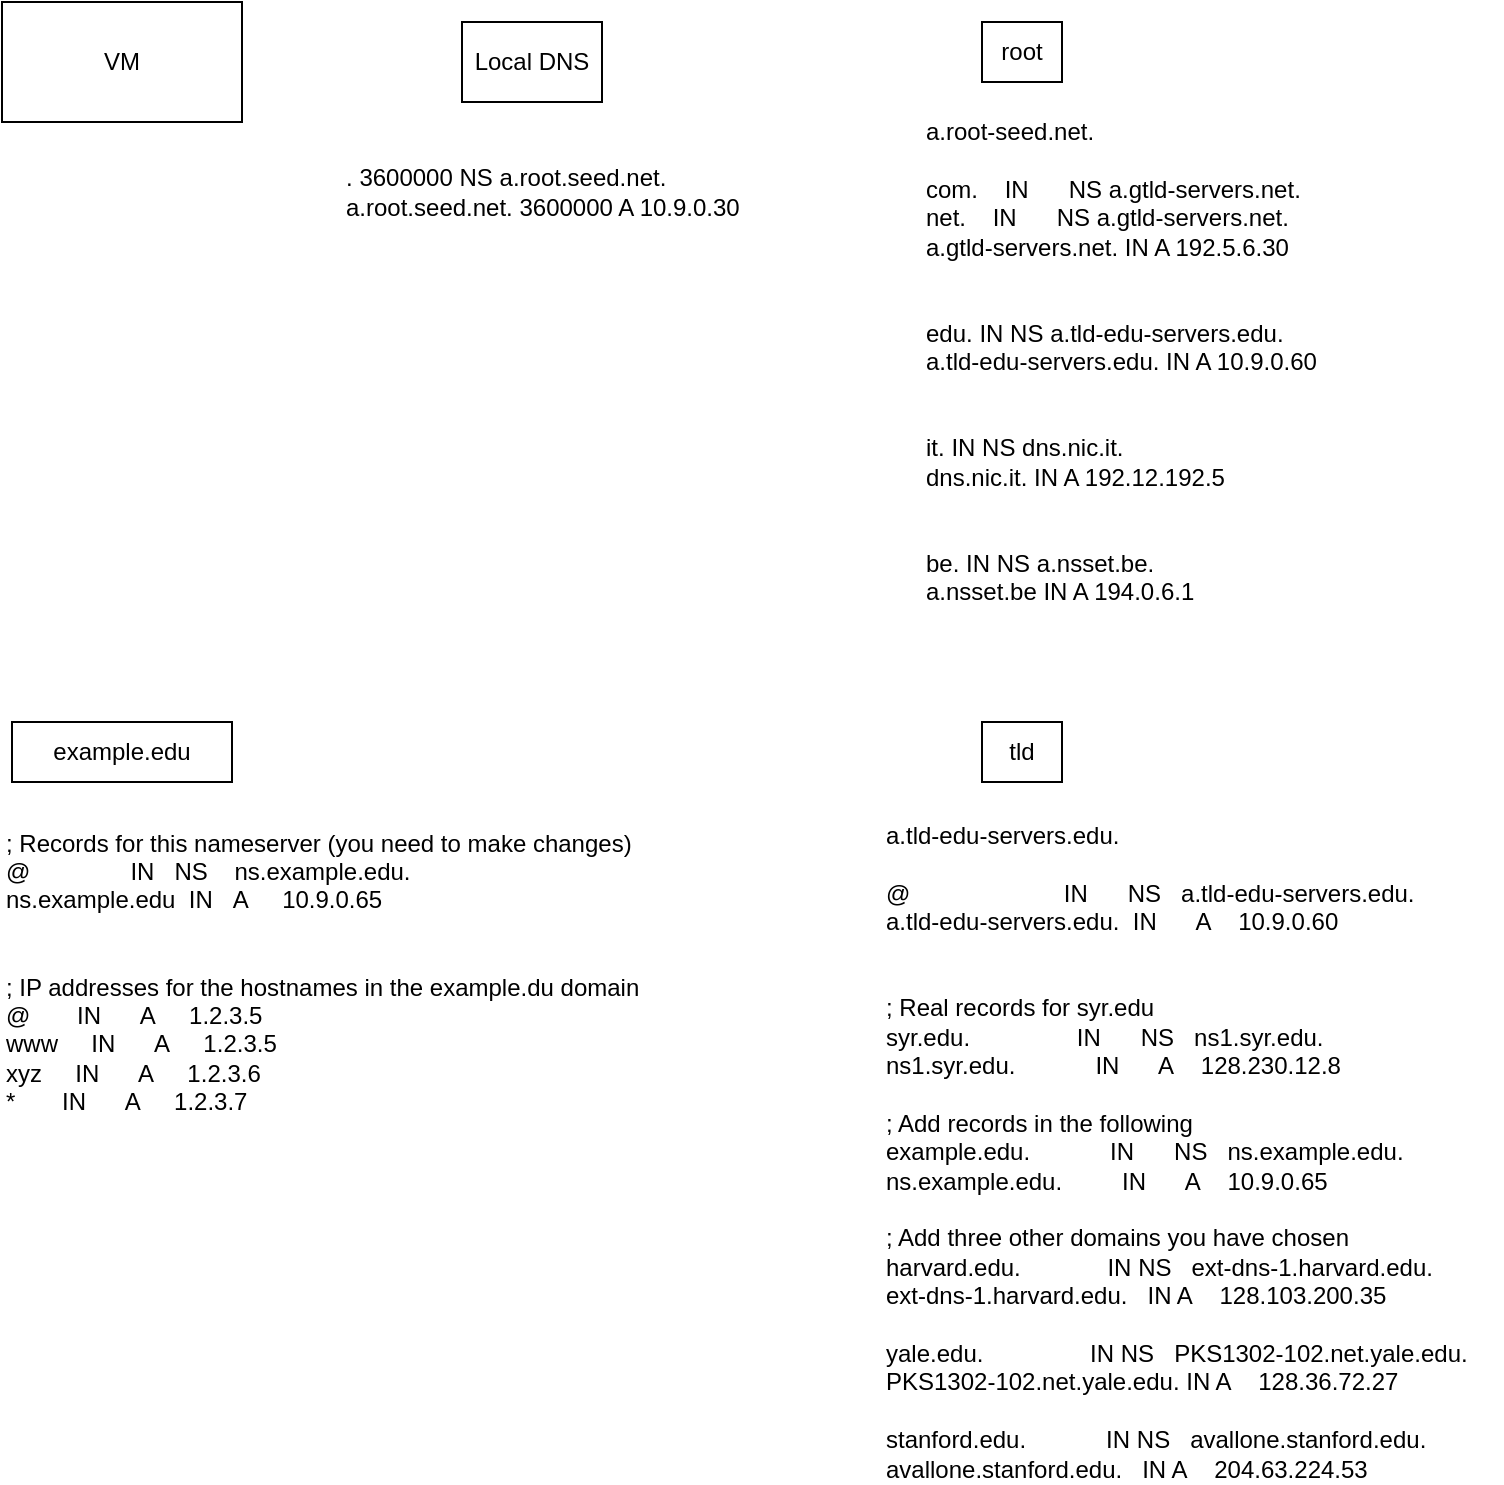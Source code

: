 <mxfile version="17.4.1" type="device"><diagram id="Gg4raAtHffhugnrz9O_g" name="Page-1"><mxGraphModel dx="868" dy="450" grid="1" gridSize="10" guides="1" tooltips="1" connect="1" arrows="1" fold="1" page="1" pageScale="1" pageWidth="827" pageHeight="1169" math="0" shadow="0"><root><mxCell id="0"/><mxCell id="1" parent="0"/><mxCell id="gt2Hqh_bueGlCRVeP0-I-1" value="root" style="rounded=0;whiteSpace=wrap;html=1;" vertex="1" parent="1"><mxGeometry x="550" y="50" width="40" height="30" as="geometry"/></mxCell><mxCell id="gt2Hqh_bueGlCRVeP0-I-2" value="tld" style="rounded=0;whiteSpace=wrap;html=1;" vertex="1" parent="1"><mxGeometry x="550" y="400" width="40" height="30" as="geometry"/></mxCell><mxCell id="gt2Hqh_bueGlCRVeP0-I-3" value="example.edu" style="rounded=0;whiteSpace=wrap;html=1;" vertex="1" parent="1"><mxGeometry x="65" y="400" width="110" height="30" as="geometry"/></mxCell><mxCell id="gt2Hqh_bueGlCRVeP0-I-5" value="Local DNS" style="rounded=0;whiteSpace=wrap;html=1;" vertex="1" parent="1"><mxGeometry x="290" y="50" width="70" height="40" as="geometry"/></mxCell><mxCell id="gt2Hqh_bueGlCRVeP0-I-6" value="VM" style="rounded=0;whiteSpace=wrap;html=1;" vertex="1" parent="1"><mxGeometry x="60" y="40" width="120" height="60" as="geometry"/></mxCell><mxCell id="gt2Hqh_bueGlCRVeP0-I-10" value="&lt;div&gt;.&lt;span&gt;&#9;&lt;/span&gt;3600000&lt;span&gt;&#9;&lt;/span&gt;NS&lt;span&gt;&#9;&lt;/span&gt;a.root.seed.net.&lt;/div&gt;&lt;div&gt;a.root.seed.net.&lt;span&gt;&#9;&lt;/span&gt;3600000&lt;span&gt;&#9;&lt;/span&gt;A&lt;span&gt;&#9;&lt;/span&gt;10.9.0.30&lt;/div&gt;" style="text;html=1;align=left;verticalAlign=middle;resizable=0;points=[];autosize=1;strokeColor=none;fillColor=none;" vertex="1" parent="1"><mxGeometry x="230" y="120" width="210" height="30" as="geometry"/></mxCell><mxCell id="gt2Hqh_bueGlCRVeP0-I-11" value="a.root-seed.net.&lt;br&gt;&lt;br&gt;&lt;div&gt;com.&amp;nbsp; &amp;nbsp; IN&amp;nbsp; &amp;nbsp; &amp;nbsp; NS&lt;span&gt;&#9;&lt;/span&gt;a.gtld-servers.net.&amp;nbsp; &amp;nbsp;&amp;nbsp;&lt;/div&gt;&lt;div&gt;net.&amp;nbsp; &amp;nbsp; IN&amp;nbsp; &amp;nbsp; &amp;nbsp; NS&lt;span&gt;&#9;&lt;/span&gt;a.gtld-servers.net.&lt;/div&gt;&lt;div&gt;&lt;span&gt;a.gtld-servers.net.&lt;/span&gt;&lt;span&gt;&#9;&lt;/span&gt;&lt;span&gt;IN&lt;/span&gt;&lt;span&gt;&#9;&lt;/span&gt;&lt;span&gt;A&lt;/span&gt;&lt;span&gt;&#9;&lt;/span&gt;&lt;span&gt;192.5.6.30&lt;/span&gt;&lt;br&gt;&lt;/div&gt;&lt;div&gt;&lt;br&gt;&lt;/div&gt;&lt;div&gt;&lt;br&gt;&lt;/div&gt;&lt;div&gt;edu.&lt;span&gt;&#9;&lt;/span&gt;IN&lt;span&gt;&#9;&lt;/span&gt;NS&lt;span&gt;&#9;&lt;/span&gt;a.tld-edu-servers.edu.&lt;br&gt;&lt;/div&gt;&lt;div&gt;a.tld-edu-servers.edu. IN&lt;span&gt;&#9;&lt;/span&gt;A&lt;span&gt;&#9;&lt;/span&gt;10.9.0.60&lt;br&gt;&lt;/div&gt;&lt;div&gt;&lt;br&gt;&lt;/div&gt;&lt;div&gt;&lt;br&gt;&lt;/div&gt;&lt;div&gt;&lt;div&gt;it.&lt;span&gt;&#9;&lt;/span&gt;IN&lt;span&gt;&#9;&lt;/span&gt;NS&lt;span&gt;&#9;&lt;/span&gt;dns.nic.it.&lt;/div&gt;&lt;div&gt;dns.nic.it. IN&lt;span&gt;&#9;&lt;/span&gt;A&lt;span&gt;&#9;&lt;/span&gt;192.12.192.5&lt;/div&gt;&lt;div&gt;&lt;br&gt;&lt;/div&gt;&lt;div&gt;&lt;br&gt;&lt;/div&gt;&lt;div&gt;be.&lt;span&gt;&#9;&lt;/span&gt;IN&lt;span&gt;&#9;&lt;/span&gt;NS&lt;span&gt;&#9;&lt;/span&gt;a.nsset.be.&lt;/div&gt;&lt;div&gt;a.nsset.be&lt;span&gt;&#9;&lt;/span&gt;IN&lt;span&gt;&#9;&lt;/span&gt;A&lt;span&gt;&#9;&lt;/span&gt;194.0.6.1&amp;nbsp;&lt;/div&gt;&lt;/div&gt;" style="text;html=1;align=left;verticalAlign=middle;resizable=0;points=[];autosize=1;strokeColor=none;fillColor=none;" vertex="1" parent="1"><mxGeometry x="520" y="100" width="220" height="240" as="geometry"/></mxCell><mxCell id="gt2Hqh_bueGlCRVeP0-I-12" value="a.tld-edu-servers.edu.&lt;br&gt;&lt;br&gt;&lt;div&gt;@&amp;nbsp; &amp;nbsp; &amp;nbsp; &amp;nbsp; &amp;nbsp; &amp;nbsp; &amp;nbsp; &amp;nbsp; &amp;nbsp; &amp;nbsp; &amp;nbsp; &amp;nbsp;IN&amp;nbsp; &amp;nbsp; &amp;nbsp; NS&amp;nbsp; &amp;nbsp;a.tld-edu-servers.edu.&lt;/div&gt;&lt;div&gt;a.tld-edu-servers.edu.&amp;nbsp; IN&amp;nbsp; &amp;nbsp; &amp;nbsp; A&amp;nbsp; &amp;nbsp; 10.9.0.60&lt;/div&gt;&lt;div&gt;&lt;br&gt;&lt;/div&gt;&lt;div&gt;&lt;br&gt;&lt;/div&gt;&lt;div&gt;; Real records for syr.edu&lt;/div&gt;&lt;div&gt;syr.edu.&amp;nbsp; &amp;nbsp; &amp;nbsp; &amp;nbsp; &amp;nbsp; &amp;nbsp; &amp;nbsp; &amp;nbsp; IN&amp;nbsp; &amp;nbsp; &amp;nbsp; NS&amp;nbsp; &amp;nbsp;ns1.syr.edu.&lt;/div&gt;&lt;div&gt;ns1.syr.edu.&amp;nbsp; &amp;nbsp; &amp;nbsp; &amp;nbsp; &amp;nbsp; &amp;nbsp; IN&amp;nbsp; &amp;nbsp; &amp;nbsp; A&amp;nbsp; &amp;nbsp; 128.230.12.8&lt;/div&gt;&lt;div&gt;&lt;br&gt;&lt;/div&gt;&lt;div&gt;; Add records in the following&lt;/div&gt;&lt;div&gt;example.edu.&amp;nbsp; &amp;nbsp; &amp;nbsp; &amp;nbsp; &amp;nbsp; &amp;nbsp; IN&amp;nbsp; &amp;nbsp; &amp;nbsp; NS&amp;nbsp; &amp;nbsp;ns.example.edu.&lt;/div&gt;&lt;div&gt;ns.example.edu.&amp;nbsp; &amp;nbsp; &amp;nbsp; &amp;nbsp; &amp;nbsp;IN&amp;nbsp; &amp;nbsp; &amp;nbsp; A&amp;nbsp; &amp;nbsp; 10.9.0.65&lt;/div&gt;&lt;div&gt;&lt;br&gt;&lt;/div&gt;&lt;div&gt;; Add three other domains you have chosen&lt;/div&gt;&lt;div&gt;harvard.edu.&amp;nbsp; &amp;nbsp; &amp;nbsp; &amp;nbsp; &amp;nbsp; &amp;nbsp; &amp;nbsp;IN&lt;span&gt;&#9;&lt;/span&gt;NS&amp;nbsp; &amp;nbsp;ext-dns-1.harvard.edu.&lt;/div&gt;&lt;div&gt;ext-dns-1.harvard.edu.&amp;nbsp; &amp;nbsp;IN&lt;span&gt;&#9;&lt;/span&gt;A&amp;nbsp; &amp;nbsp; 128.103.200.35&lt;/div&gt;&lt;div&gt;&lt;br&gt;&lt;/div&gt;&lt;div&gt;yale.edu.&amp;nbsp; &amp;nbsp; &amp;nbsp; &amp;nbsp; &amp;nbsp; &amp;nbsp; &amp;nbsp; &amp;nbsp; IN&lt;span&gt;&#9;&lt;/span&gt;NS&amp;nbsp; &amp;nbsp;PKS1302-102.net.yale.edu.&lt;/div&gt;&lt;div&gt;PKS1302-102.net.yale.edu. IN&lt;span&gt;&#9;&lt;/span&gt;A&amp;nbsp; &amp;nbsp; 128.36.72.27&lt;/div&gt;&lt;div&gt;&lt;br&gt;&lt;/div&gt;&lt;div&gt;stanford.edu.&amp;nbsp; &amp;nbsp; &amp;nbsp; &amp;nbsp; &amp;nbsp; &amp;nbsp; IN&lt;span&gt;&#9;&lt;/span&gt;NS&amp;nbsp; &amp;nbsp;avallone.stanford.edu.&lt;/div&gt;&lt;div&gt;avallone.stanford.edu.&amp;nbsp; &amp;nbsp;IN&lt;span&gt;&#9;&lt;/span&gt;A&amp;nbsp; &amp;nbsp; 204.63.224.53&lt;/div&gt;" style="text;html=1;align=left;verticalAlign=middle;resizable=0;points=[];autosize=1;strokeColor=none;fillColor=none;" vertex="1" parent="1"><mxGeometry x="500" y="450" width="310" height="330" as="geometry"/></mxCell><mxCell id="gt2Hqh_bueGlCRVeP0-I-13" value="&lt;div&gt;; Records for this nameserver (you need to make changes)&lt;/div&gt;&lt;div&gt;@&amp;nbsp; &amp;nbsp; &amp;nbsp; &amp;nbsp; &amp;nbsp; &amp;nbsp; &amp;nbsp; &amp;nbsp;IN&amp;nbsp; &amp;nbsp;NS&amp;nbsp; &amp;nbsp; ns.example.edu.&lt;/div&gt;&lt;div&gt;ns.example.edu&amp;nbsp; IN&amp;nbsp; &amp;nbsp;A&amp;nbsp; &amp;nbsp; &amp;nbsp;10.9.0.65&lt;/div&gt;&lt;div&gt;&lt;br&gt;&lt;/div&gt;&lt;div&gt;&lt;br&gt;&lt;/div&gt;&lt;div&gt;; IP addresses for the hostnames in the example.du domain&lt;/div&gt;&lt;div&gt;@&amp;nbsp; &amp;nbsp; &amp;nbsp; &amp;nbsp;IN&amp;nbsp; &amp;nbsp; &amp;nbsp; A&amp;nbsp; &amp;nbsp; &amp;nbsp;1.2.3.5&lt;/div&gt;&lt;div&gt;www&amp;nbsp; &amp;nbsp; &amp;nbsp;IN&amp;nbsp; &amp;nbsp; &amp;nbsp; A&amp;nbsp; &amp;nbsp; &amp;nbsp;1.2.3.5&lt;/div&gt;&lt;div&gt;xyz&amp;nbsp; &amp;nbsp; &amp;nbsp;IN&amp;nbsp; &amp;nbsp; &amp;nbsp; A&amp;nbsp; &amp;nbsp; &amp;nbsp;1.2.3.6&lt;/div&gt;&lt;div&gt;*&amp;nbsp; &amp;nbsp; &amp;nbsp; &amp;nbsp;IN&amp;nbsp; &amp;nbsp; &amp;nbsp; A&amp;nbsp; &amp;nbsp; &amp;nbsp;1.2.3.7&lt;/div&gt;" style="text;html=1;align=left;verticalAlign=middle;resizable=0;points=[];autosize=1;strokeColor=none;fillColor=none;" vertex="1" parent="1"><mxGeometry x="60" y="450" width="330" height="150" as="geometry"/></mxCell></root></mxGraphModel></diagram></mxfile>